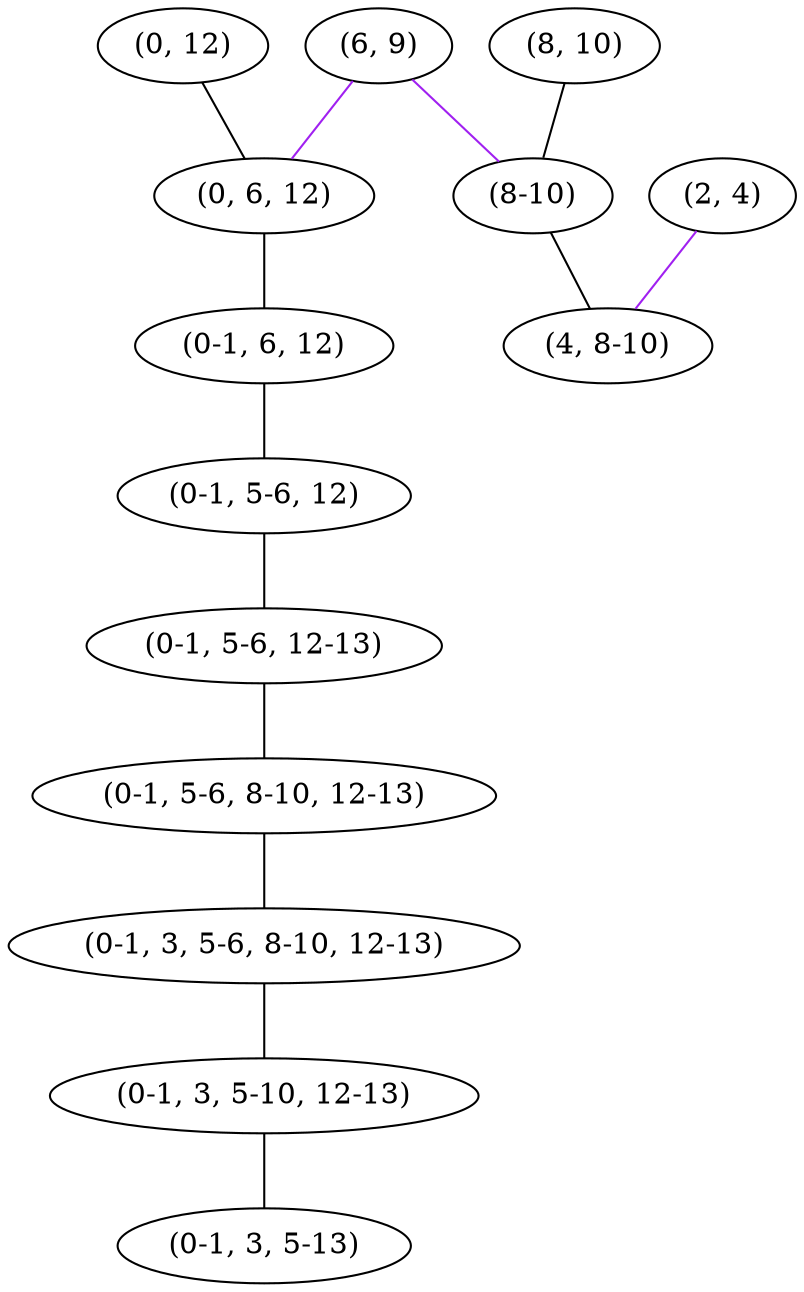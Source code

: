 strict graph "" {
	"(0, 12)"	 [parent=True,
		split=False];
	"(0, 6, 12)"	 [parent=True,
		split=False];
	"(0, 12)" -- "(0, 6, 12)"	 [color=r];
	"(2, 4)"	 [parent=False,
		split=True];
	"(4, 8-10)"	 [parent=False,
		split=False];
	"(2, 4)" -- "(4, 8-10)"	 [color=purple];
	"(6, 9)"	 [parent=True,
		split=True];
	"(6, 9)" -- "(0, 6, 12)"	 [color=purple];
	"(8-10)"	 [parent=True,
		split=False];
	"(6, 9)" -- "(8-10)"	 [color=purple];
	"(8, 10)"	 [parent=True,
		split=False];
	"(8, 10)" -- "(8-10)"	 [color=r];
	"(0-1, 6, 12)"	 [parent=True,
		split=False];
	"(0, 6, 12)" -- "(0-1, 6, 12)"	 [color=r];
	"(8-10)" -- "(4, 8-10)"	 [color=r];
	"(0-1, 5-6, 12)"	 [parent=True,
		split=False];
	"(0-1, 6, 12)" -- "(0-1, 5-6, 12)"	 [color=r];
	"(0-1, 5-6, 12-13)"	 [parent=True,
		split=False];
	"(0-1, 5-6, 12)" -- "(0-1, 5-6, 12-13)"	 [color=r];
	"(0-1, 5-6, 8-10, 12-13)"	 [parent=True,
		split=False];
	"(0-1, 5-6, 12-13)" -- "(0-1, 5-6, 8-10, 12-13)"	 [color=r];
	"(0-1, 3, 5-6, 8-10, 12-13)"	 [parent=True,
		split=False];
	"(0-1, 5-6, 8-10, 12-13)" -- "(0-1, 3, 5-6, 8-10, 12-13)"	 [color=r];
	"(0-1, 3, 5-10, 12-13)"	 [parent=True,
		split=False];
	"(0-1, 3, 5-6, 8-10, 12-13)" -- "(0-1, 3, 5-10, 12-13)"	 [color=r];
	"(0-1, 3, 5-13)"	 [parent=False,
		split=False];
	"(0-1, 3, 5-10, 12-13)" -- "(0-1, 3, 5-13)"	 [color=r];
}
